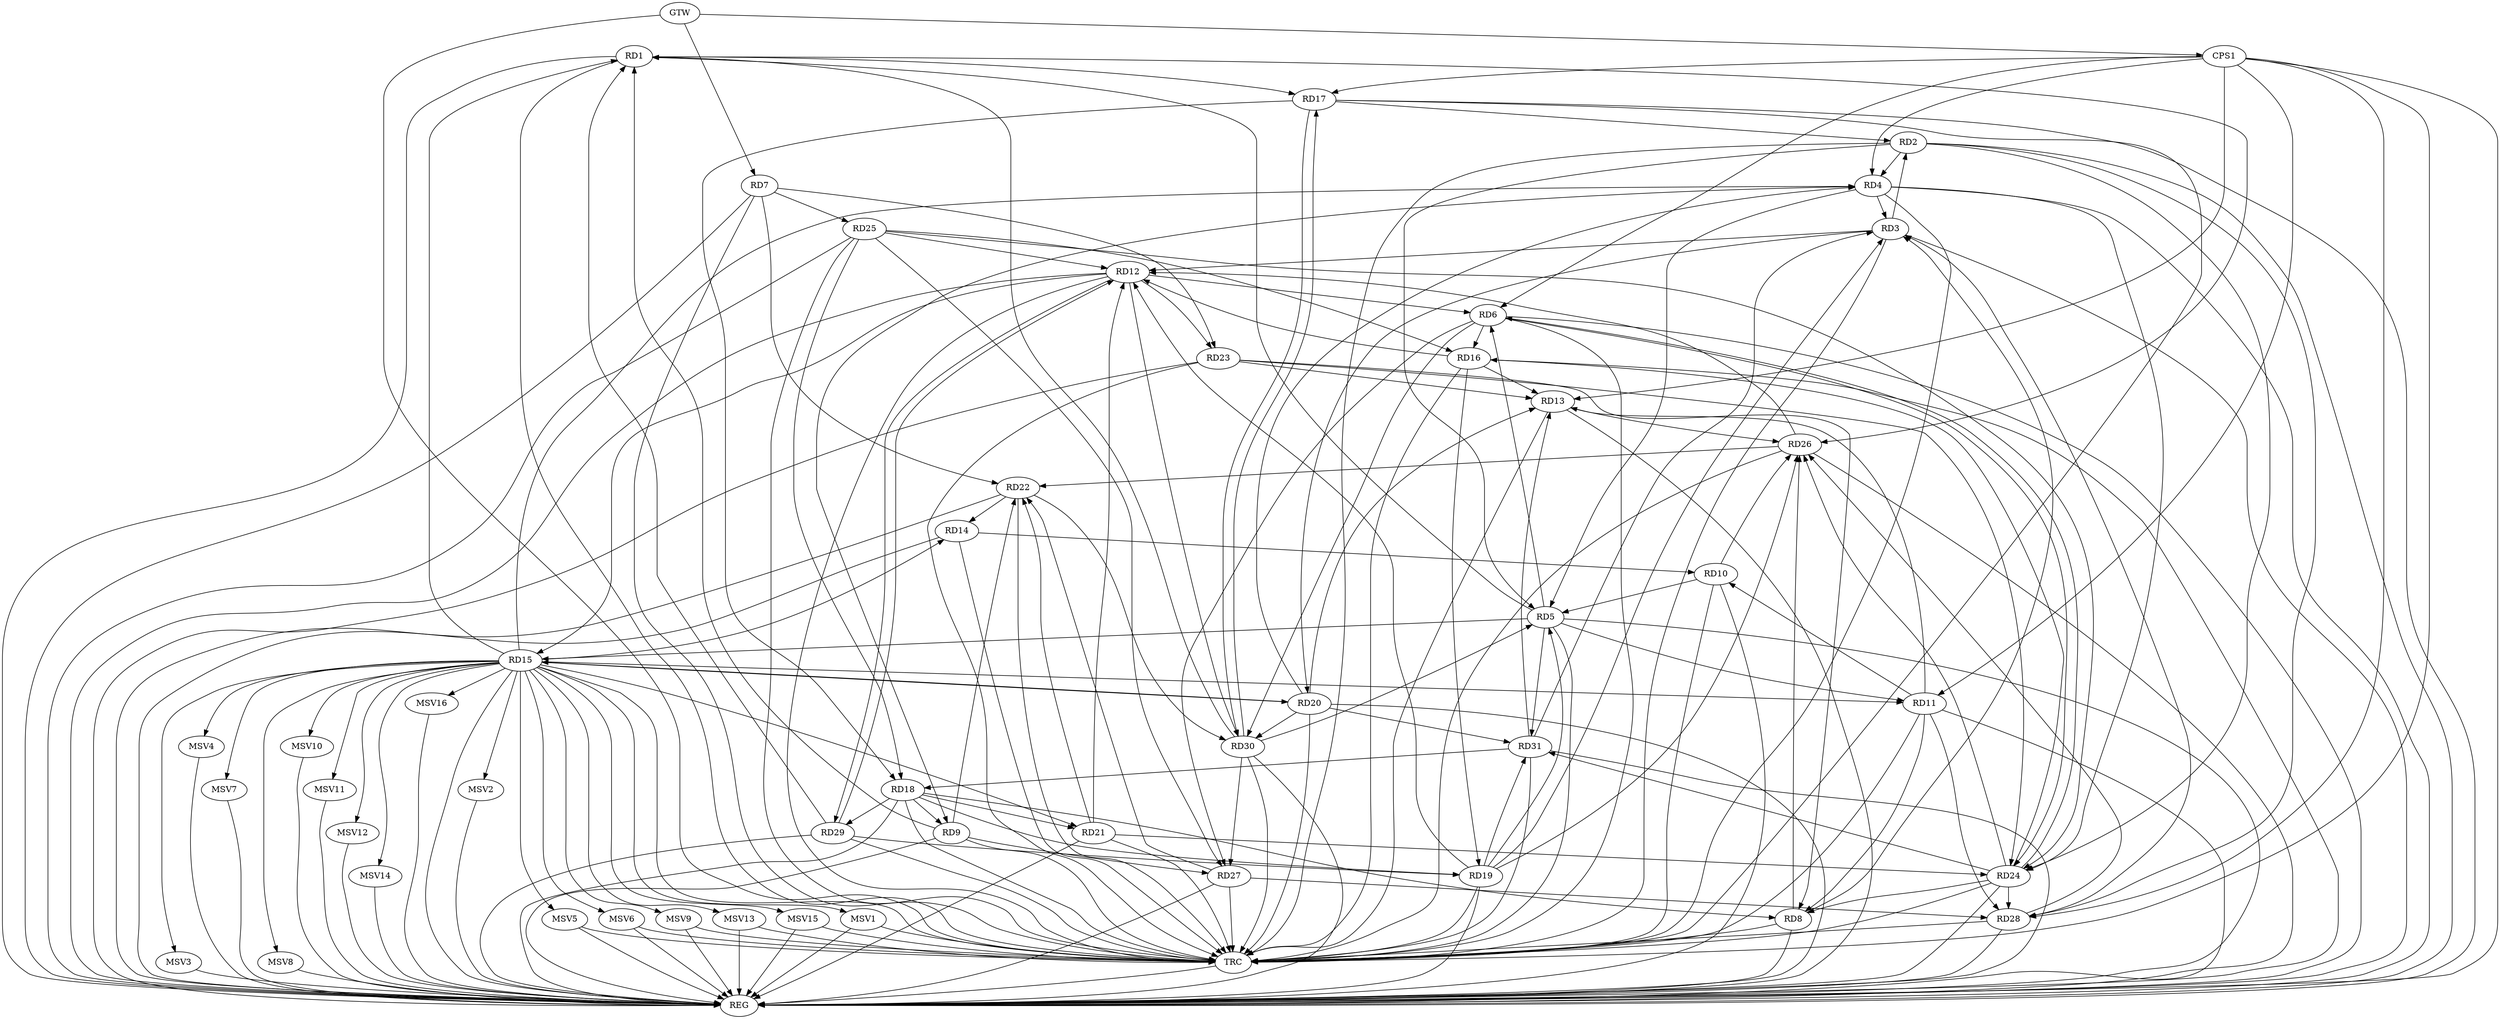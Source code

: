 strict digraph G {
  RD1 [ label="RD1" ];
  RD2 [ label="RD2" ];
  RD3 [ label="RD3" ];
  RD4 [ label="RD4" ];
  RD5 [ label="RD5" ];
  RD6 [ label="RD6" ];
  RD7 [ label="RD7" ];
  RD8 [ label="RD8" ];
  RD9 [ label="RD9" ];
  RD10 [ label="RD10" ];
  RD11 [ label="RD11" ];
  RD12 [ label="RD12" ];
  RD13 [ label="RD13" ];
  RD14 [ label="RD14" ];
  RD15 [ label="RD15" ];
  RD16 [ label="RD16" ];
  RD17 [ label="RD17" ];
  RD18 [ label="RD18" ];
  RD19 [ label="RD19" ];
  RD20 [ label="RD20" ];
  RD21 [ label="RD21" ];
  RD22 [ label="RD22" ];
  RD23 [ label="RD23" ];
  RD24 [ label="RD24" ];
  RD25 [ label="RD25" ];
  RD26 [ label="RD26" ];
  RD27 [ label="RD27" ];
  RD28 [ label="RD28" ];
  RD29 [ label="RD29" ];
  RD30 [ label="RD30" ];
  RD31 [ label="RD31" ];
  CPS1 [ label="CPS1" ];
  GTW [ label="GTW" ];
  REG [ label="REG" ];
  TRC [ label="TRC" ];
  MSV1 [ label="MSV1" ];
  MSV2 [ label="MSV2" ];
  MSV3 [ label="MSV3" ];
  MSV4 [ label="MSV4" ];
  MSV5 [ label="MSV5" ];
  MSV6 [ label="MSV6" ];
  MSV7 [ label="MSV7" ];
  MSV8 [ label="MSV8" ];
  MSV9 [ label="MSV9" ];
  MSV10 [ label="MSV10" ];
  MSV11 [ label="MSV11" ];
  MSV12 [ label="MSV12" ];
  MSV13 [ label="MSV13" ];
  MSV14 [ label="MSV14" ];
  MSV15 [ label="MSV15" ];
  MSV16 [ label="MSV16" ];
  RD5 -> RD1;
  RD9 -> RD1;
  RD15 -> RD1;
  RD1 -> RD17;
  RD1 -> RD26;
  RD29 -> RD1;
  RD30 -> RD1;
  RD3 -> RD2;
  RD2 -> RD4;
  RD2 -> RD5;
  RD17 -> RD2;
  RD2 -> RD24;
  RD2 -> RD28;
  RD4 -> RD3;
  RD8 -> RD3;
  RD3 -> RD12;
  RD19 -> RD3;
  RD3 -> RD20;
  RD28 -> RD3;
  RD31 -> RD3;
  RD4 -> RD5;
  RD4 -> RD9;
  RD15 -> RD4;
  RD20 -> RD4;
  RD4 -> RD24;
  RD5 -> RD6;
  RD10 -> RD5;
  RD5 -> RD11;
  RD5 -> RD15;
  RD19 -> RD5;
  RD30 -> RD5;
  RD5 -> RD31;
  RD12 -> RD6;
  RD6 -> RD16;
  RD6 -> RD24;
  RD24 -> RD6;
  RD6 -> RD27;
  RD6 -> RD30;
  RD7 -> RD22;
  RD7 -> RD23;
  RD7 -> RD25;
  RD11 -> RD8;
  RD18 -> RD8;
  RD23 -> RD8;
  RD24 -> RD8;
  RD8 -> RD26;
  RD18 -> RD9;
  RD9 -> RD22;
  RD9 -> RD27;
  RD11 -> RD10;
  RD14 -> RD10;
  RD10 -> RD26;
  RD11 -> RD13;
  RD15 -> RD11;
  RD11 -> RD28;
  RD12 -> RD15;
  RD16 -> RD12;
  RD19 -> RD12;
  RD21 -> RD12;
  RD12 -> RD23;
  RD25 -> RD12;
  RD26 -> RD12;
  RD12 -> RD29;
  RD29 -> RD12;
  RD12 -> RD30;
  RD16 -> RD13;
  RD20 -> RD13;
  RD23 -> RD13;
  RD13 -> RD26;
  RD31 -> RD13;
  RD15 -> RD14;
  RD22 -> RD14;
  RD15 -> RD20;
  RD20 -> RD15;
  RD15 -> RD21;
  RD16 -> RD19;
  RD24 -> RD16;
  RD25 -> RD16;
  RD17 -> RD18;
  RD17 -> RD30;
  RD30 -> RD17;
  RD18 -> RD19;
  RD18 -> RD21;
  RD25 -> RD18;
  RD18 -> RD29;
  RD31 -> RD18;
  RD19 -> RD26;
  RD29 -> RD19;
  RD19 -> RD31;
  RD20 -> RD30;
  RD20 -> RD31;
  RD21 -> RD22;
  RD21 -> RD24;
  RD26 -> RD22;
  RD27 -> RD22;
  RD22 -> RD30;
  RD23 -> RD24;
  RD25 -> RD24;
  RD24 -> RD26;
  RD24 -> RD28;
  RD24 -> RD31;
  RD25 -> RD27;
  RD28 -> RD26;
  RD27 -> RD28;
  RD30 -> RD27;
  CPS1 -> RD4;
  CPS1 -> RD11;
  CPS1 -> RD28;
  CPS1 -> RD13;
  CPS1 -> RD6;
  CPS1 -> RD17;
  GTW -> RD7;
  GTW -> CPS1;
  RD1 -> REG;
  RD2 -> REG;
  RD3 -> REG;
  RD4 -> REG;
  RD5 -> REG;
  RD6 -> REG;
  RD7 -> REG;
  RD8 -> REG;
  RD9 -> REG;
  RD10 -> REG;
  RD11 -> REG;
  RD12 -> REG;
  RD13 -> REG;
  RD14 -> REG;
  RD15 -> REG;
  RD16 -> REG;
  RD17 -> REG;
  RD18 -> REG;
  RD19 -> REG;
  RD20 -> REG;
  RD21 -> REG;
  RD22 -> REG;
  RD23 -> REG;
  RD24 -> REG;
  RD25 -> REG;
  RD26 -> REG;
  RD27 -> REG;
  RD28 -> REG;
  RD29 -> REG;
  RD30 -> REG;
  RD31 -> REG;
  CPS1 -> REG;
  RD1 -> TRC;
  RD2 -> TRC;
  RD3 -> TRC;
  RD4 -> TRC;
  RD5 -> TRC;
  RD6 -> TRC;
  RD7 -> TRC;
  RD8 -> TRC;
  RD9 -> TRC;
  RD10 -> TRC;
  RD11 -> TRC;
  RD12 -> TRC;
  RD13 -> TRC;
  RD14 -> TRC;
  RD15 -> TRC;
  RD16 -> TRC;
  RD17 -> TRC;
  RD18 -> TRC;
  RD19 -> TRC;
  RD20 -> TRC;
  RD21 -> TRC;
  RD22 -> TRC;
  RD23 -> TRC;
  RD24 -> TRC;
  RD25 -> TRC;
  RD26 -> TRC;
  RD27 -> TRC;
  RD28 -> TRC;
  RD29 -> TRC;
  RD30 -> TRC;
  RD31 -> TRC;
  CPS1 -> TRC;
  GTW -> TRC;
  TRC -> REG;
  RD15 -> MSV1;
  MSV1 -> REG;
  MSV1 -> TRC;
  RD15 -> MSV2;
  MSV2 -> REG;
  RD15 -> MSV3;
  RD15 -> MSV4;
  MSV3 -> REG;
  MSV4 -> REG;
  RD15 -> MSV5;
  RD15 -> MSV6;
  MSV5 -> REG;
  MSV5 -> TRC;
  MSV6 -> REG;
  MSV6 -> TRC;
  RD15 -> MSV7;
  MSV7 -> REG;
  RD15 -> MSV8;
  RD15 -> MSV9;
  MSV8 -> REG;
  MSV9 -> REG;
  MSV9 -> TRC;
  RD15 -> MSV10;
  MSV10 -> REG;
  RD15 -> MSV11;
  RD15 -> MSV12;
  MSV11 -> REG;
  MSV12 -> REG;
  RD15 -> MSV13;
  MSV13 -> REG;
  MSV13 -> TRC;
  RD15 -> MSV14;
  MSV14 -> REG;
  RD15 -> MSV15;
  RD15 -> MSV16;
  MSV15 -> REG;
  MSV15 -> TRC;
  MSV16 -> REG;
}
